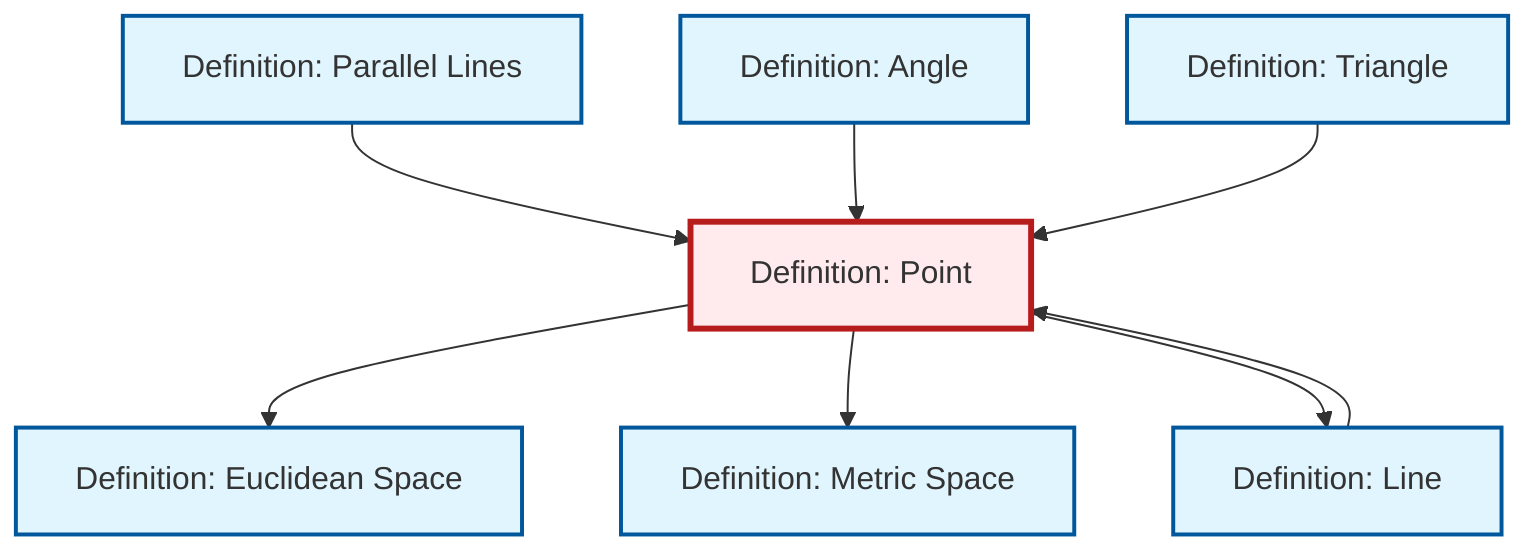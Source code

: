 graph TD
    classDef definition fill:#e1f5fe,stroke:#01579b,stroke-width:2px
    classDef theorem fill:#f3e5f5,stroke:#4a148c,stroke-width:2px
    classDef axiom fill:#fff3e0,stroke:#e65100,stroke-width:2px
    classDef example fill:#e8f5e9,stroke:#1b5e20,stroke-width:2px
    classDef current fill:#ffebee,stroke:#b71c1c,stroke-width:3px
    def-angle["Definition: Angle"]:::definition
    def-point["Definition: Point"]:::definition
    def-line["Definition: Line"]:::definition
    def-parallel["Definition: Parallel Lines"]:::definition
    def-euclidean-space["Definition: Euclidean Space"]:::definition
    def-triangle["Definition: Triangle"]:::definition
    def-metric-space["Definition: Metric Space"]:::definition
    def-parallel --> def-point
    def-point --> def-euclidean-space
    def-angle --> def-point
    def-triangle --> def-point
    def-point --> def-metric-space
    def-point --> def-line
    def-line --> def-point
    class def-point current